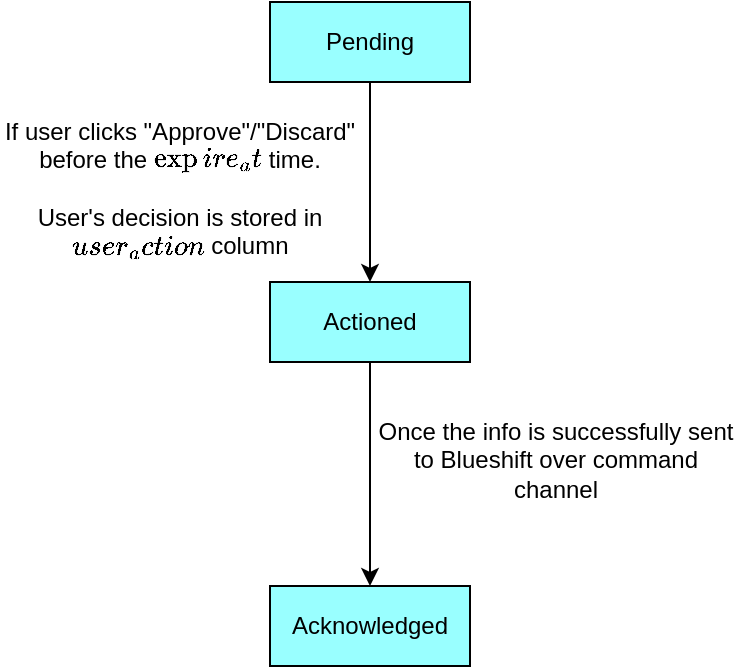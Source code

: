 <mxfile version="12.7.2" type="github">
  <diagram id="jG1p55GaaDX1h2x8zQqW" name="Page-1">
    <mxGraphModel dx="1341" dy="792" grid="1" gridSize="5" guides="1" tooltips="1" connect="1" arrows="1" fold="1" page="1" pageScale="1" pageWidth="827" pageHeight="1169" math="0" shadow="0">
      <root>
        <mxCell id="0" />
        <mxCell id="1" parent="0" />
        <mxCell id="PTIgeDOxGq2y4XtCgkPI-6" style="edgeStyle=orthogonalEdgeStyle;rounded=0;orthogonalLoop=1;jettySize=auto;html=1;entryX=0.5;entryY=0;entryDx=0;entryDy=0;" parent="1" source="DfgidcjFea0pvdcDugAO-1" target="PTIgeDOxGq2y4XtCgkPI-5" edge="1">
          <mxGeometry relative="1" as="geometry" />
        </mxCell>
        <mxCell id="DfgidcjFea0pvdcDugAO-1" value="Pending" style="rounded=0;whiteSpace=wrap;html=1;fillColor=#99FFFF;" parent="1" vertex="1">
          <mxGeometry x="270" y="40" width="100" height="40" as="geometry" />
        </mxCell>
        <mxCell id="hPBZhZ-cZcQ_pTrDeHcl-2" style="edgeStyle=orthogonalEdgeStyle;rounded=0;orthogonalLoop=1;jettySize=auto;html=1;exitX=0.5;exitY=1;exitDx=0;exitDy=0;" parent="1" source="PTIgeDOxGq2y4XtCgkPI-5" target="hPBZhZ-cZcQ_pTrDeHcl-1" edge="1">
          <mxGeometry relative="1" as="geometry" />
        </mxCell>
        <mxCell id="PTIgeDOxGq2y4XtCgkPI-5" value="Actioned" style="rounded=0;whiteSpace=wrap;html=1;fillColor=#99FFFF;" parent="1" vertex="1">
          <mxGeometry x="270" y="180" width="100" height="40" as="geometry" />
        </mxCell>
        <mxCell id="hPBZhZ-cZcQ_pTrDeHcl-1" value="Acknowledged" style="rounded=0;whiteSpace=wrap;html=1;fillColor=#99FFFF;" parent="1" vertex="1">
          <mxGeometry x="270" y="332" width="100" height="40" as="geometry" />
        </mxCell>
        <mxCell id="hPBZhZ-cZcQ_pTrDeHcl-3" value="If user clicks &quot;Approve&quot;/&quot;Discard&quot; before the `expire_at` time.&lt;br&gt;&lt;br&gt;User&#39;s decision is stored in `user_action` column" style="text;html=1;strokeColor=none;fillColor=none;align=center;verticalAlign=middle;whiteSpace=wrap;rounded=0;" parent="1" vertex="1">
          <mxGeometry x="135" y="95" width="180" height="75" as="geometry" />
        </mxCell>
        <mxCell id="hPBZhZ-cZcQ_pTrDeHcl-4" value="Once the info is successfully sent to Blueshift over command channel" style="text;html=1;strokeColor=none;fillColor=none;align=center;verticalAlign=middle;whiteSpace=wrap;rounded=0;" parent="1" vertex="1">
          <mxGeometry x="323" y="245" width="180" height="48" as="geometry" />
        </mxCell>
      </root>
    </mxGraphModel>
  </diagram>
</mxfile>
